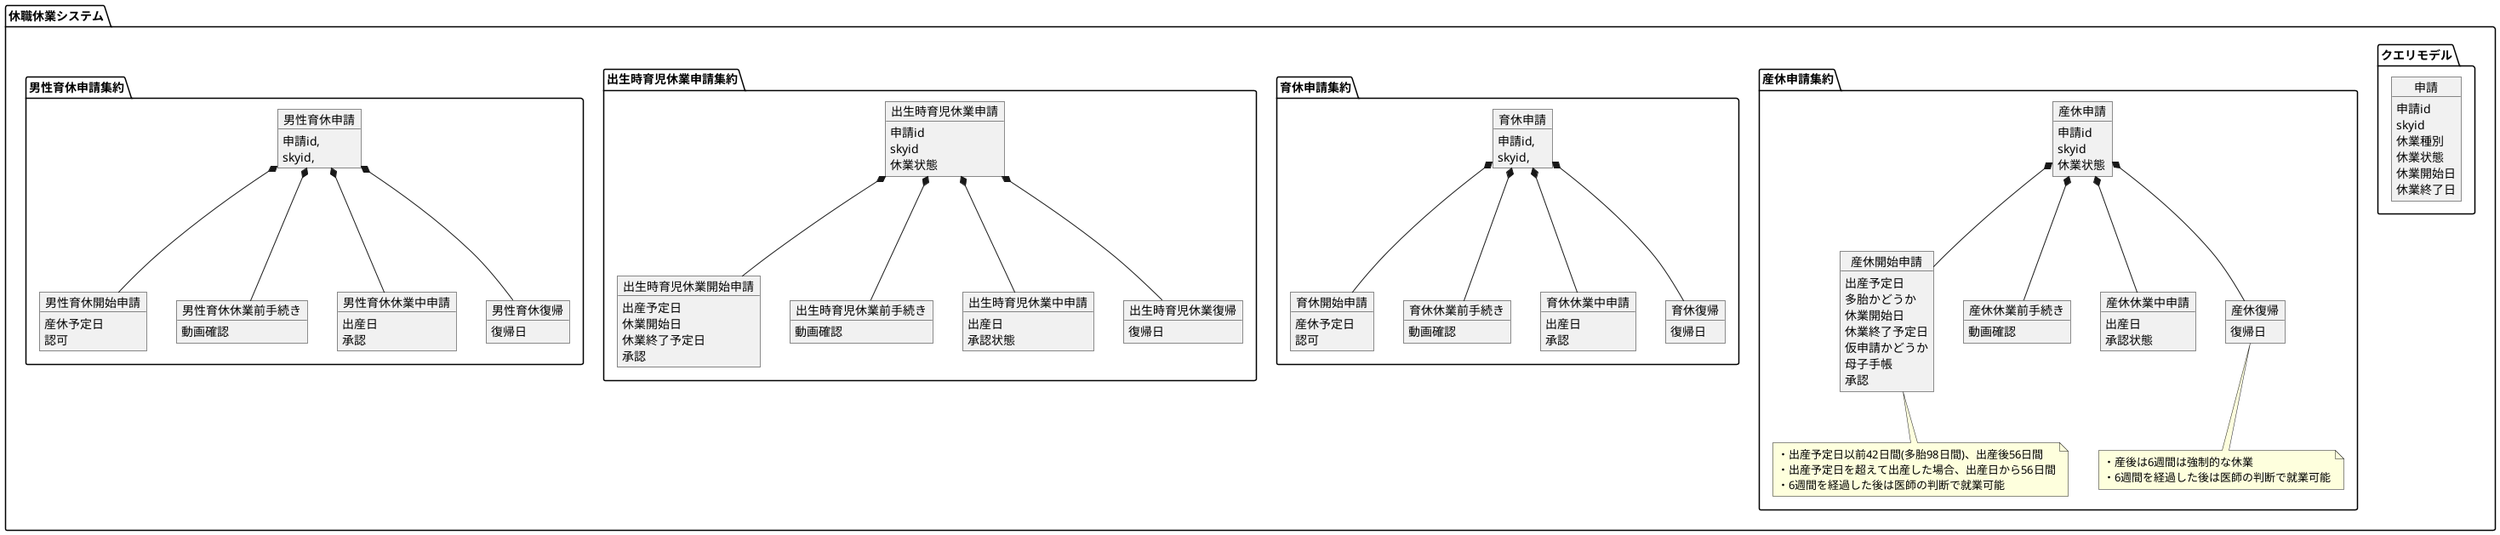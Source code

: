 @startuml
top to bottom direction

hide circle
hide method

package 休職休業システム {

    package クエリモデル{

        object 申請 {
            申請id
            skyid
            休業種別
            休業状態
            休業開始日
            休業終了日
        }
    }

    package 産休申請集約{

        object 産休申請{
            申請id
            skyid
            休業状態
        }

        object 産休開始申請{
            出産予定日
            多胎かどうか
            休業開始日
            休業終了予定日
            仮申請かどうか
            母子手帳
            承認
        }

        object 産休休業前手続き {
            動画確認
        }

        object 産休休業中申請{
            出産日
            承認状態
        }

        object 産休復帰{
            復帰日
        }

        産休申請 *-down- 産休開始申請
        産休申請 *-down- 産休休業前手続き
        産休申請 *-down- 産休休業中申請
        産休申請 *-down- 産休復帰

        note bottom of 産休開始申請
        ・出産予定日以前42日間(多胎98日間)、出産後56日間
        ・出産予定日を超えて出産した場合、出産日から56日間
        ・6週間を経過した後は医師の判断で就業可能
        end note

        note bottom of 産休復帰
        ・産後は6週間は強制的な休業
        ・6週間を経過した後は医師の判断で就業可能
        end note
    }

    package 育休申請集約{

        object 育休申請{
            申請id,
            skyid,
        }

        object 育休開始申請{
            産休予定日
            認可
        }

        object 育休休業前手続き {
            動画確認
        }

        object 育休休業中申請{
            出産日
            承認
        }

        object 育休復帰{
            復帰日
        }

        育休申請 *-down- 育休開始申請
        育休申請 *-down- 育休休業前手続き
        育休申請 *-down- 育休休業中申請
        育休申請 *-down- 育休復帰
    }

    package 出生時育児休業申請集約{

        object 出生時育児休業申請{
            申請id
            skyid
            休業状態
        }

        object 出生時育児休業開始申請{
            出産予定日
            休業開始日
            休業終了予定日
            承認
        }

        object 出生時育児休業前手続き {
            動画確認
        }

        object 出生時育児休業中申請{
            出産日
            承認状態
        }

        object 出生時育児休業復帰{
            復帰日
        }

        出生時育児休業申請 *-down- 出生時育児休業開始申請
        出生時育児休業申請 *-down- 出生時育児休業前手続き
        出生時育児休業申請 *-down- 出生時育児休業中申請
        出生時育児休業申請 *-down- 出生時育児休業復帰
    }

    package 男性育休申請集約{

        object 男性育休申請{
            申請id,
            skyid,
        }

        object 男性育休開始申請{
            産休予定日
            認可
        }

        object 男性育休休業前手続き {
            動画確認
        }

        object 男性育休休業中申請{
            出産日
            承認
        }

        object 男性育休復帰{
            復帰日
        }

        男性育休申請 *-down- 男性育休開始申請
        男性育休申請 *-down- 男性育休休業前手続き
        男性育休申請 *-down- 男性育休休業中申請
        男性育休申請 *-down- 男性育休復帰
    }
}
@enduml
